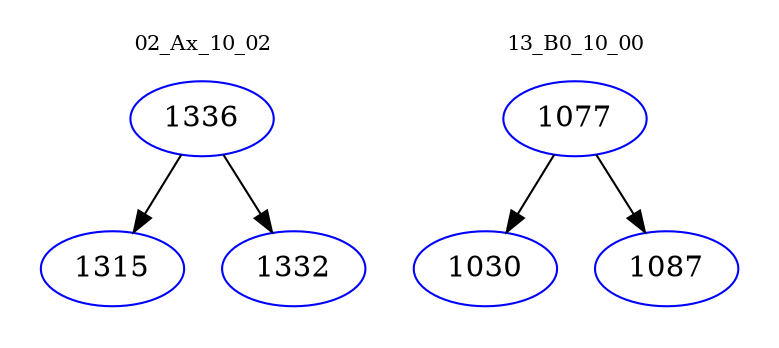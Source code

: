 digraph{
subgraph cluster_0 {
color = white
label = "02_Ax_10_02";
fontsize=10;
T0_1336 [label="1336", color="blue"]
T0_1336 -> T0_1315 [color="black"]
T0_1315 [label="1315", color="blue"]
T0_1336 -> T0_1332 [color="black"]
T0_1332 [label="1332", color="blue"]
}
subgraph cluster_1 {
color = white
label = "13_B0_10_00";
fontsize=10;
T1_1077 [label="1077", color="blue"]
T1_1077 -> T1_1030 [color="black"]
T1_1030 [label="1030", color="blue"]
T1_1077 -> T1_1087 [color="black"]
T1_1087 [label="1087", color="blue"]
}
}
